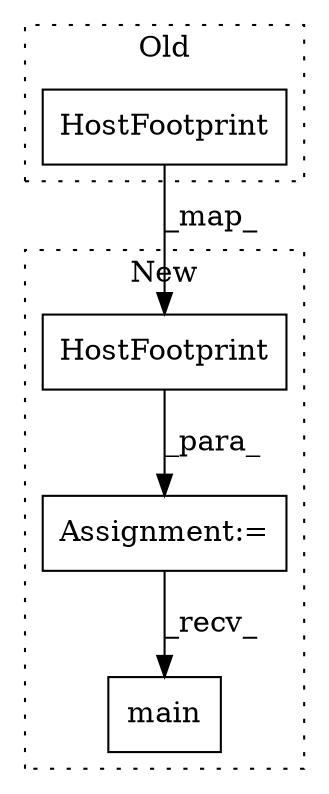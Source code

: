 digraph G {
subgraph cluster0 {
1 [label="HostFootprint" a="32" s="1111" l="15" shape="box"];
label = "Old";
style="dotted";
}
subgraph cluster1 {
2 [label="HostFootprint" a="32" s="1358" l="15" shape="box"];
3 [label="main" a="32" s="1432" l="6" shape="box"];
4 [label="Assignment:=" a="7" s="1357" l="1" shape="box"];
label = "New";
style="dotted";
}
1 -> 2 [label="_map_"];
2 -> 4 [label="_para_"];
4 -> 3 [label="_recv_"];
}